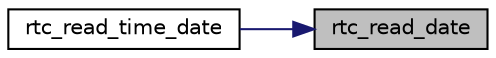 digraph "rtc_read_date"
{
 // INTERACTIVE_SVG=YES
 // LATEX_PDF_SIZE
  edge [fontname="Helvetica",fontsize="10",labelfontname="Helvetica",labelfontsize="10"];
  node [fontname="Helvetica",fontsize="10",shape=record];
  rankdir="RL";
  Node1 [label="rtc_read_date",height=0.2,width=0.4,color="black", fillcolor="grey75", style="filled", fontcolor="black",tooltip=" "];
  Node1 -> Node2 [dir="back",color="midnightblue",fontsize="10",style="solid",fontname="Helvetica"];
  Node2 [label="rtc_read_time_date",height=0.2,width=0.4,color="black", fillcolor="white", style="filled",URL="$rtc_8c.html#ad66426d35709f782c78b71e3e300464b",tooltip=" "];
}
